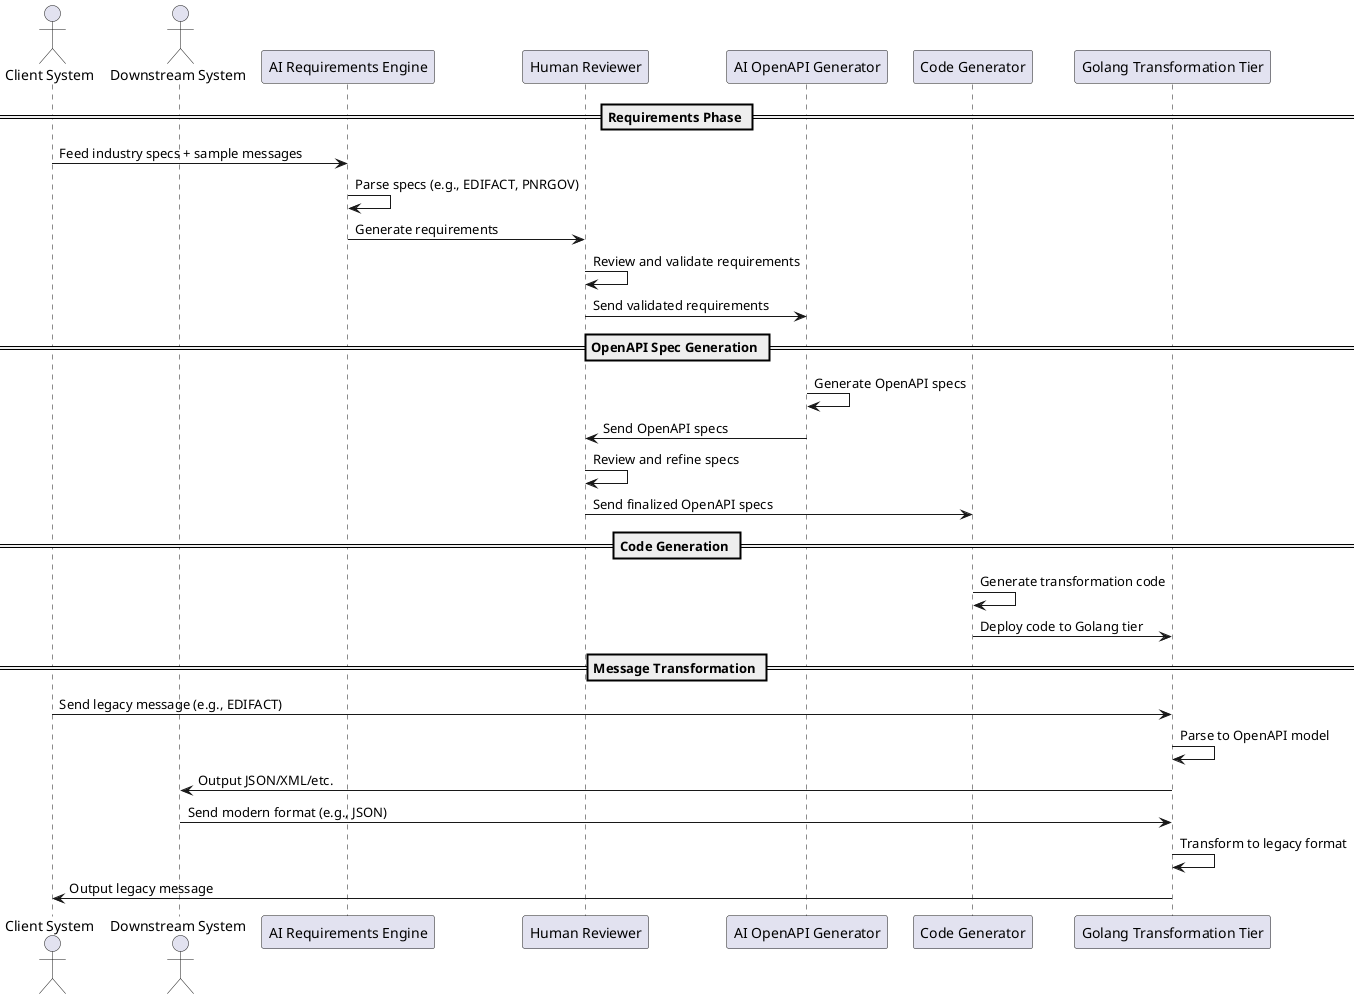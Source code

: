 @startuml
actor "Client System" as Client
actor "Downstream System" as Downstream
participant "AI Requirements Engine" as AIReq
participant "Human Reviewer" as Human
participant "AI OpenAPI Generator" as AIOpenAPI
participant "Code Generator" as CodeGen
participant "Golang Transformation Tier" as TransformTier

== Requirements Phase ==
Client -> AIReq: Feed industry specs + sample messages
AIReq -> AIReq: Parse specs (e.g., EDIFACT, PNRGOV)
AIReq -> Human: Generate requirements
Human -> Human: Review and validate requirements
Human -> AIOpenAPI: Send validated requirements

== OpenAPI Spec Generation ==
AIOpenAPI -> AIOpenAPI: Generate OpenAPI specs
AIOpenAPI -> Human: Send OpenAPI specs
Human -> Human: Review and refine specs
Human -> CodeGen: Send finalized OpenAPI specs

== Code Generation ==
CodeGen -> CodeGen: Generate transformation code
CodeGen -> TransformTier: Deploy code to Golang tier

== Message Transformation ==
Client -> TransformTier: Send legacy message (e.g., EDIFACT)
TransformTier -> TransformTier: Parse to OpenAPI model
TransformTier -> Downstream: Output JSON/XML/etc.
Downstream -> TransformTier: Send modern format (e.g., JSON)
TransformTier -> TransformTier: Transform to legacy format
TransformTier -> Client: Output legacy message

@enduml
